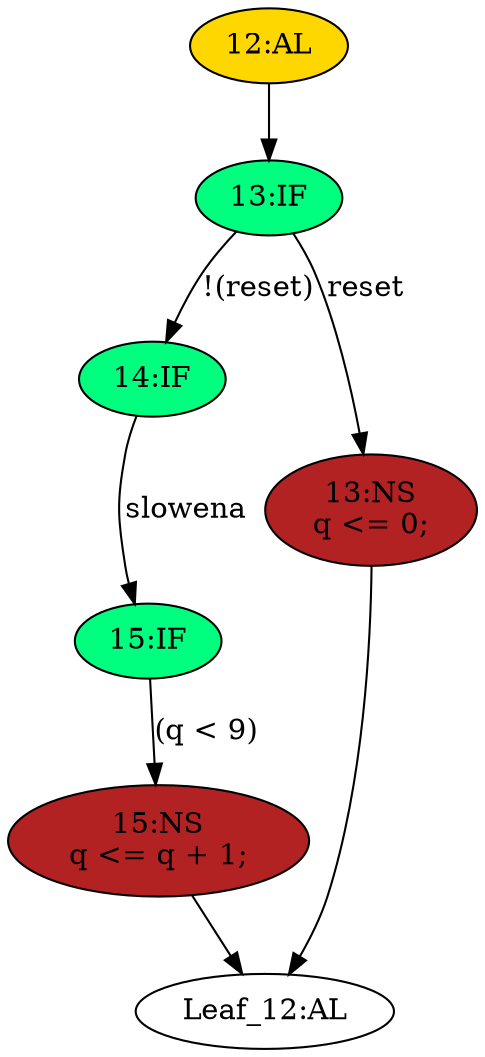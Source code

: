 strict digraph "" {
	node [label="\N"];
	"13:IF"	[ast="<pyverilog.vparser.ast.IfStatement object at 0x7ff4412f0210>",
		fillcolor=springgreen,
		label="13:IF",
		statements="[]",
		style=filled,
		typ=IfStatement];
	"14:IF"	[ast="<pyverilog.vparser.ast.IfStatement object at 0x7ff4412f0350>",
		fillcolor=springgreen,
		label="14:IF",
		statements="[]",
		style=filled,
		typ=IfStatement];
	"13:IF" -> "14:IF"	[cond="['reset']",
		label="!(reset)",
		lineno=13];
	"13:NS"	[ast="<pyverilog.vparser.ast.NonblockingSubstitution object at 0x7ff4412f0710>",
		fillcolor=firebrick,
		label="13:NS
q <= 0;",
		statements="[<pyverilog.vparser.ast.NonblockingSubstitution object at 0x7ff4412f0710>]",
		style=filled,
		typ=NonblockingSubstitution];
	"13:IF" -> "13:NS"	[cond="['reset']",
		label=reset,
		lineno=13];
	"15:IF"	[ast="<pyverilog.vparser.ast.IfStatement object at 0x7ff4412f03d0>",
		fillcolor=springgreen,
		label="15:IF",
		statements="[]",
		style=filled,
		typ=IfStatement];
	"14:IF" -> "15:IF"	[cond="['slowena']",
		label=slowena,
		lineno=14];
	"15:NS"	[ast="<pyverilog.vparser.ast.NonblockingSubstitution object at 0x7ff4412f0410>",
		fillcolor=firebrick,
		label="15:NS
q <= q + 1;",
		statements="[<pyverilog.vparser.ast.NonblockingSubstitution object at 0x7ff4412f0410>]",
		style=filled,
		typ=NonblockingSubstitution];
	"15:IF" -> "15:NS"	[cond="['q']",
		label="(q < 9)",
		lineno=15];
	"Leaf_12:AL"	[def_var="['q']",
		label="Leaf_12:AL"];
	"15:NS" -> "Leaf_12:AL"	[cond="[]",
		lineno=None];
	"13:NS" -> "Leaf_12:AL"	[cond="[]",
		lineno=None];
	"12:AL"	[ast="<pyverilog.vparser.ast.Always object at 0x7ff4412f0910>",
		clk_sens=True,
		fillcolor=gold,
		label="12:AL",
		sens="['clk']",
		statements="[]",
		style=filled,
		typ=Always,
		use_var="['q', 'reset', 'slowena']"];
	"12:AL" -> "13:IF"	[cond="[]",
		lineno=None];
}
